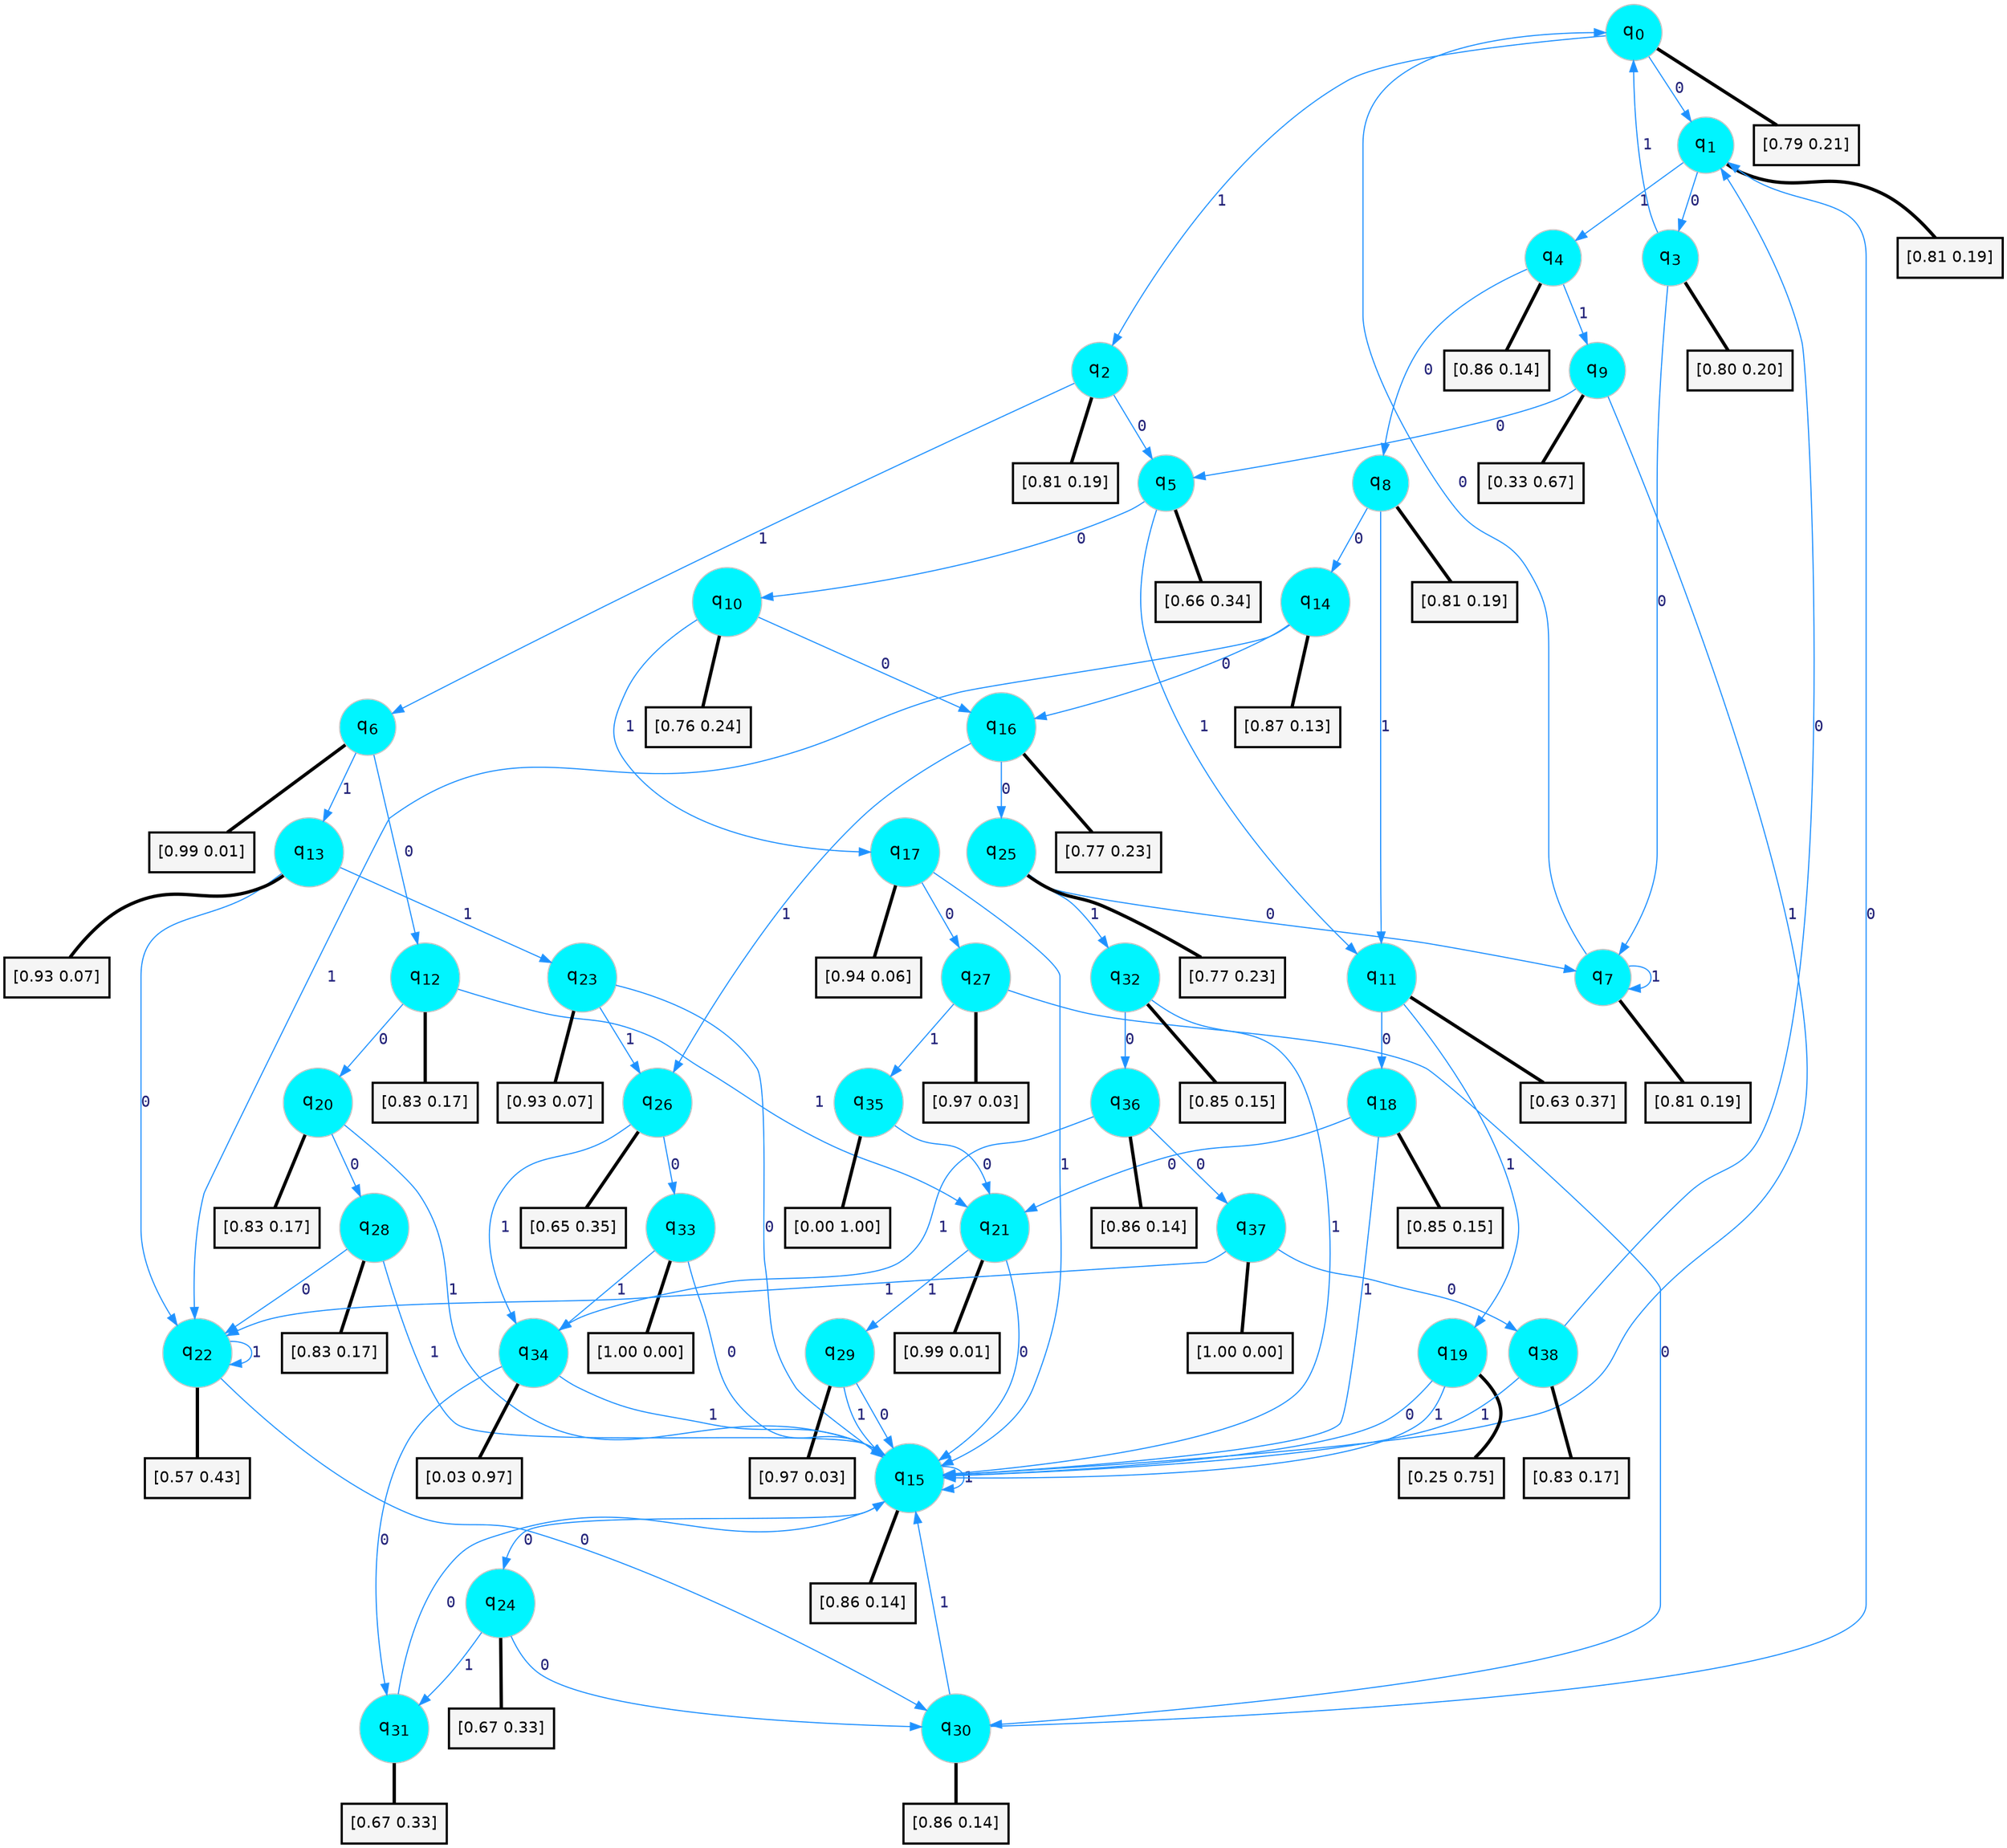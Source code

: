 digraph G {
graph [
bgcolor=transparent, dpi=300, rankdir=TD, size="40,25"];
node [
color=gray, fillcolor=turquoise1, fontcolor=black, fontname=Helvetica, fontsize=16, fontweight=bold, shape=circle, style=filled];
edge [
arrowsize=1, color=dodgerblue1, fontcolor=midnightblue, fontname=courier, fontweight=bold, penwidth=1, style=solid, weight=20];
0[label=<q<SUB>0</SUB>>];
1[label=<q<SUB>1</SUB>>];
2[label=<q<SUB>2</SUB>>];
3[label=<q<SUB>3</SUB>>];
4[label=<q<SUB>4</SUB>>];
5[label=<q<SUB>5</SUB>>];
6[label=<q<SUB>6</SUB>>];
7[label=<q<SUB>7</SUB>>];
8[label=<q<SUB>8</SUB>>];
9[label=<q<SUB>9</SUB>>];
10[label=<q<SUB>10</SUB>>];
11[label=<q<SUB>11</SUB>>];
12[label=<q<SUB>12</SUB>>];
13[label=<q<SUB>13</SUB>>];
14[label=<q<SUB>14</SUB>>];
15[label=<q<SUB>15</SUB>>];
16[label=<q<SUB>16</SUB>>];
17[label=<q<SUB>17</SUB>>];
18[label=<q<SUB>18</SUB>>];
19[label=<q<SUB>19</SUB>>];
20[label=<q<SUB>20</SUB>>];
21[label=<q<SUB>21</SUB>>];
22[label=<q<SUB>22</SUB>>];
23[label=<q<SUB>23</SUB>>];
24[label=<q<SUB>24</SUB>>];
25[label=<q<SUB>25</SUB>>];
26[label=<q<SUB>26</SUB>>];
27[label=<q<SUB>27</SUB>>];
28[label=<q<SUB>28</SUB>>];
29[label=<q<SUB>29</SUB>>];
30[label=<q<SUB>30</SUB>>];
31[label=<q<SUB>31</SUB>>];
32[label=<q<SUB>32</SUB>>];
33[label=<q<SUB>33</SUB>>];
34[label=<q<SUB>34</SUB>>];
35[label=<q<SUB>35</SUB>>];
36[label=<q<SUB>36</SUB>>];
37[label=<q<SUB>37</SUB>>];
38[label=<q<SUB>38</SUB>>];
39[label="[0.79 0.21]", shape=box,fontcolor=black, fontname=Helvetica, fontsize=14, penwidth=2, fillcolor=whitesmoke,color=black];
40[label="[0.81 0.19]", shape=box,fontcolor=black, fontname=Helvetica, fontsize=14, penwidth=2, fillcolor=whitesmoke,color=black];
41[label="[0.81 0.19]", shape=box,fontcolor=black, fontname=Helvetica, fontsize=14, penwidth=2, fillcolor=whitesmoke,color=black];
42[label="[0.80 0.20]", shape=box,fontcolor=black, fontname=Helvetica, fontsize=14, penwidth=2, fillcolor=whitesmoke,color=black];
43[label="[0.86 0.14]", shape=box,fontcolor=black, fontname=Helvetica, fontsize=14, penwidth=2, fillcolor=whitesmoke,color=black];
44[label="[0.66 0.34]", shape=box,fontcolor=black, fontname=Helvetica, fontsize=14, penwidth=2, fillcolor=whitesmoke,color=black];
45[label="[0.99 0.01]", shape=box,fontcolor=black, fontname=Helvetica, fontsize=14, penwidth=2, fillcolor=whitesmoke,color=black];
46[label="[0.81 0.19]", shape=box,fontcolor=black, fontname=Helvetica, fontsize=14, penwidth=2, fillcolor=whitesmoke,color=black];
47[label="[0.81 0.19]", shape=box,fontcolor=black, fontname=Helvetica, fontsize=14, penwidth=2, fillcolor=whitesmoke,color=black];
48[label="[0.33 0.67]", shape=box,fontcolor=black, fontname=Helvetica, fontsize=14, penwidth=2, fillcolor=whitesmoke,color=black];
49[label="[0.76 0.24]", shape=box,fontcolor=black, fontname=Helvetica, fontsize=14, penwidth=2, fillcolor=whitesmoke,color=black];
50[label="[0.63 0.37]", shape=box,fontcolor=black, fontname=Helvetica, fontsize=14, penwidth=2, fillcolor=whitesmoke,color=black];
51[label="[0.83 0.17]", shape=box,fontcolor=black, fontname=Helvetica, fontsize=14, penwidth=2, fillcolor=whitesmoke,color=black];
52[label="[0.93 0.07]", shape=box,fontcolor=black, fontname=Helvetica, fontsize=14, penwidth=2, fillcolor=whitesmoke,color=black];
53[label="[0.87 0.13]", shape=box,fontcolor=black, fontname=Helvetica, fontsize=14, penwidth=2, fillcolor=whitesmoke,color=black];
54[label="[0.86 0.14]", shape=box,fontcolor=black, fontname=Helvetica, fontsize=14, penwidth=2, fillcolor=whitesmoke,color=black];
55[label="[0.77 0.23]", shape=box,fontcolor=black, fontname=Helvetica, fontsize=14, penwidth=2, fillcolor=whitesmoke,color=black];
56[label="[0.94 0.06]", shape=box,fontcolor=black, fontname=Helvetica, fontsize=14, penwidth=2, fillcolor=whitesmoke,color=black];
57[label="[0.85 0.15]", shape=box,fontcolor=black, fontname=Helvetica, fontsize=14, penwidth=2, fillcolor=whitesmoke,color=black];
58[label="[0.25 0.75]", shape=box,fontcolor=black, fontname=Helvetica, fontsize=14, penwidth=2, fillcolor=whitesmoke,color=black];
59[label="[0.83 0.17]", shape=box,fontcolor=black, fontname=Helvetica, fontsize=14, penwidth=2, fillcolor=whitesmoke,color=black];
60[label="[0.99 0.01]", shape=box,fontcolor=black, fontname=Helvetica, fontsize=14, penwidth=2, fillcolor=whitesmoke,color=black];
61[label="[0.57 0.43]", shape=box,fontcolor=black, fontname=Helvetica, fontsize=14, penwidth=2, fillcolor=whitesmoke,color=black];
62[label="[0.93 0.07]", shape=box,fontcolor=black, fontname=Helvetica, fontsize=14, penwidth=2, fillcolor=whitesmoke,color=black];
63[label="[0.67 0.33]", shape=box,fontcolor=black, fontname=Helvetica, fontsize=14, penwidth=2, fillcolor=whitesmoke,color=black];
64[label="[0.77 0.23]", shape=box,fontcolor=black, fontname=Helvetica, fontsize=14, penwidth=2, fillcolor=whitesmoke,color=black];
65[label="[0.65 0.35]", shape=box,fontcolor=black, fontname=Helvetica, fontsize=14, penwidth=2, fillcolor=whitesmoke,color=black];
66[label="[0.97 0.03]", shape=box,fontcolor=black, fontname=Helvetica, fontsize=14, penwidth=2, fillcolor=whitesmoke,color=black];
67[label="[0.83 0.17]", shape=box,fontcolor=black, fontname=Helvetica, fontsize=14, penwidth=2, fillcolor=whitesmoke,color=black];
68[label="[0.97 0.03]", shape=box,fontcolor=black, fontname=Helvetica, fontsize=14, penwidth=2, fillcolor=whitesmoke,color=black];
69[label="[0.86 0.14]", shape=box,fontcolor=black, fontname=Helvetica, fontsize=14, penwidth=2, fillcolor=whitesmoke,color=black];
70[label="[0.67 0.33]", shape=box,fontcolor=black, fontname=Helvetica, fontsize=14, penwidth=2, fillcolor=whitesmoke,color=black];
71[label="[0.85 0.15]", shape=box,fontcolor=black, fontname=Helvetica, fontsize=14, penwidth=2, fillcolor=whitesmoke,color=black];
72[label="[1.00 0.00]", shape=box,fontcolor=black, fontname=Helvetica, fontsize=14, penwidth=2, fillcolor=whitesmoke,color=black];
73[label="[0.03 0.97]", shape=box,fontcolor=black, fontname=Helvetica, fontsize=14, penwidth=2, fillcolor=whitesmoke,color=black];
74[label="[0.00 1.00]", shape=box,fontcolor=black, fontname=Helvetica, fontsize=14, penwidth=2, fillcolor=whitesmoke,color=black];
75[label="[0.86 0.14]", shape=box,fontcolor=black, fontname=Helvetica, fontsize=14, penwidth=2, fillcolor=whitesmoke,color=black];
76[label="[1.00 0.00]", shape=box,fontcolor=black, fontname=Helvetica, fontsize=14, penwidth=2, fillcolor=whitesmoke,color=black];
77[label="[0.83 0.17]", shape=box,fontcolor=black, fontname=Helvetica, fontsize=14, penwidth=2, fillcolor=whitesmoke,color=black];
0->1 [label=0];
0->2 [label=1];
0->39 [arrowhead=none, penwidth=3,color=black];
1->3 [label=0];
1->4 [label=1];
1->40 [arrowhead=none, penwidth=3,color=black];
2->5 [label=0];
2->6 [label=1];
2->41 [arrowhead=none, penwidth=3,color=black];
3->7 [label=0];
3->0 [label=1];
3->42 [arrowhead=none, penwidth=3,color=black];
4->8 [label=0];
4->9 [label=1];
4->43 [arrowhead=none, penwidth=3,color=black];
5->10 [label=0];
5->11 [label=1];
5->44 [arrowhead=none, penwidth=3,color=black];
6->12 [label=0];
6->13 [label=1];
6->45 [arrowhead=none, penwidth=3,color=black];
7->0 [label=0];
7->7 [label=1];
7->46 [arrowhead=none, penwidth=3,color=black];
8->14 [label=0];
8->11 [label=1];
8->47 [arrowhead=none, penwidth=3,color=black];
9->5 [label=0];
9->15 [label=1];
9->48 [arrowhead=none, penwidth=3,color=black];
10->16 [label=0];
10->17 [label=1];
10->49 [arrowhead=none, penwidth=3,color=black];
11->18 [label=0];
11->19 [label=1];
11->50 [arrowhead=none, penwidth=3,color=black];
12->20 [label=0];
12->21 [label=1];
12->51 [arrowhead=none, penwidth=3,color=black];
13->22 [label=0];
13->23 [label=1];
13->52 [arrowhead=none, penwidth=3,color=black];
14->16 [label=0];
14->22 [label=1];
14->53 [arrowhead=none, penwidth=3,color=black];
15->24 [label=0];
15->15 [label=1];
15->54 [arrowhead=none, penwidth=3,color=black];
16->25 [label=0];
16->26 [label=1];
16->55 [arrowhead=none, penwidth=3,color=black];
17->27 [label=0];
17->15 [label=1];
17->56 [arrowhead=none, penwidth=3,color=black];
18->21 [label=0];
18->15 [label=1];
18->57 [arrowhead=none, penwidth=3,color=black];
19->15 [label=0];
19->15 [label=1];
19->58 [arrowhead=none, penwidth=3,color=black];
20->28 [label=0];
20->15 [label=1];
20->59 [arrowhead=none, penwidth=3,color=black];
21->15 [label=0];
21->29 [label=1];
21->60 [arrowhead=none, penwidth=3,color=black];
22->30 [label=0];
22->22 [label=1];
22->61 [arrowhead=none, penwidth=3,color=black];
23->15 [label=0];
23->26 [label=1];
23->62 [arrowhead=none, penwidth=3,color=black];
24->30 [label=0];
24->31 [label=1];
24->63 [arrowhead=none, penwidth=3,color=black];
25->7 [label=0];
25->32 [label=1];
25->64 [arrowhead=none, penwidth=3,color=black];
26->33 [label=0];
26->34 [label=1];
26->65 [arrowhead=none, penwidth=3,color=black];
27->30 [label=0];
27->35 [label=1];
27->66 [arrowhead=none, penwidth=3,color=black];
28->22 [label=0];
28->15 [label=1];
28->67 [arrowhead=none, penwidth=3,color=black];
29->15 [label=0];
29->15 [label=1];
29->68 [arrowhead=none, penwidth=3,color=black];
30->1 [label=0];
30->15 [label=1];
30->69 [arrowhead=none, penwidth=3,color=black];
31->15 [label=0];
31->70 [arrowhead=none, penwidth=3,color=black];
32->36 [label=0];
32->15 [label=1];
32->71 [arrowhead=none, penwidth=3,color=black];
33->15 [label=0];
33->34 [label=1];
33->72 [arrowhead=none, penwidth=3,color=black];
34->31 [label=0];
34->15 [label=1];
34->73 [arrowhead=none, penwidth=3,color=black];
35->21 [label=0];
35->74 [arrowhead=none, penwidth=3,color=black];
36->37 [label=0];
36->34 [label=1];
36->75 [arrowhead=none, penwidth=3,color=black];
37->38 [label=0];
37->22 [label=1];
37->76 [arrowhead=none, penwidth=3,color=black];
38->1 [label=0];
38->15 [label=1];
38->77 [arrowhead=none, penwidth=3,color=black];
}
